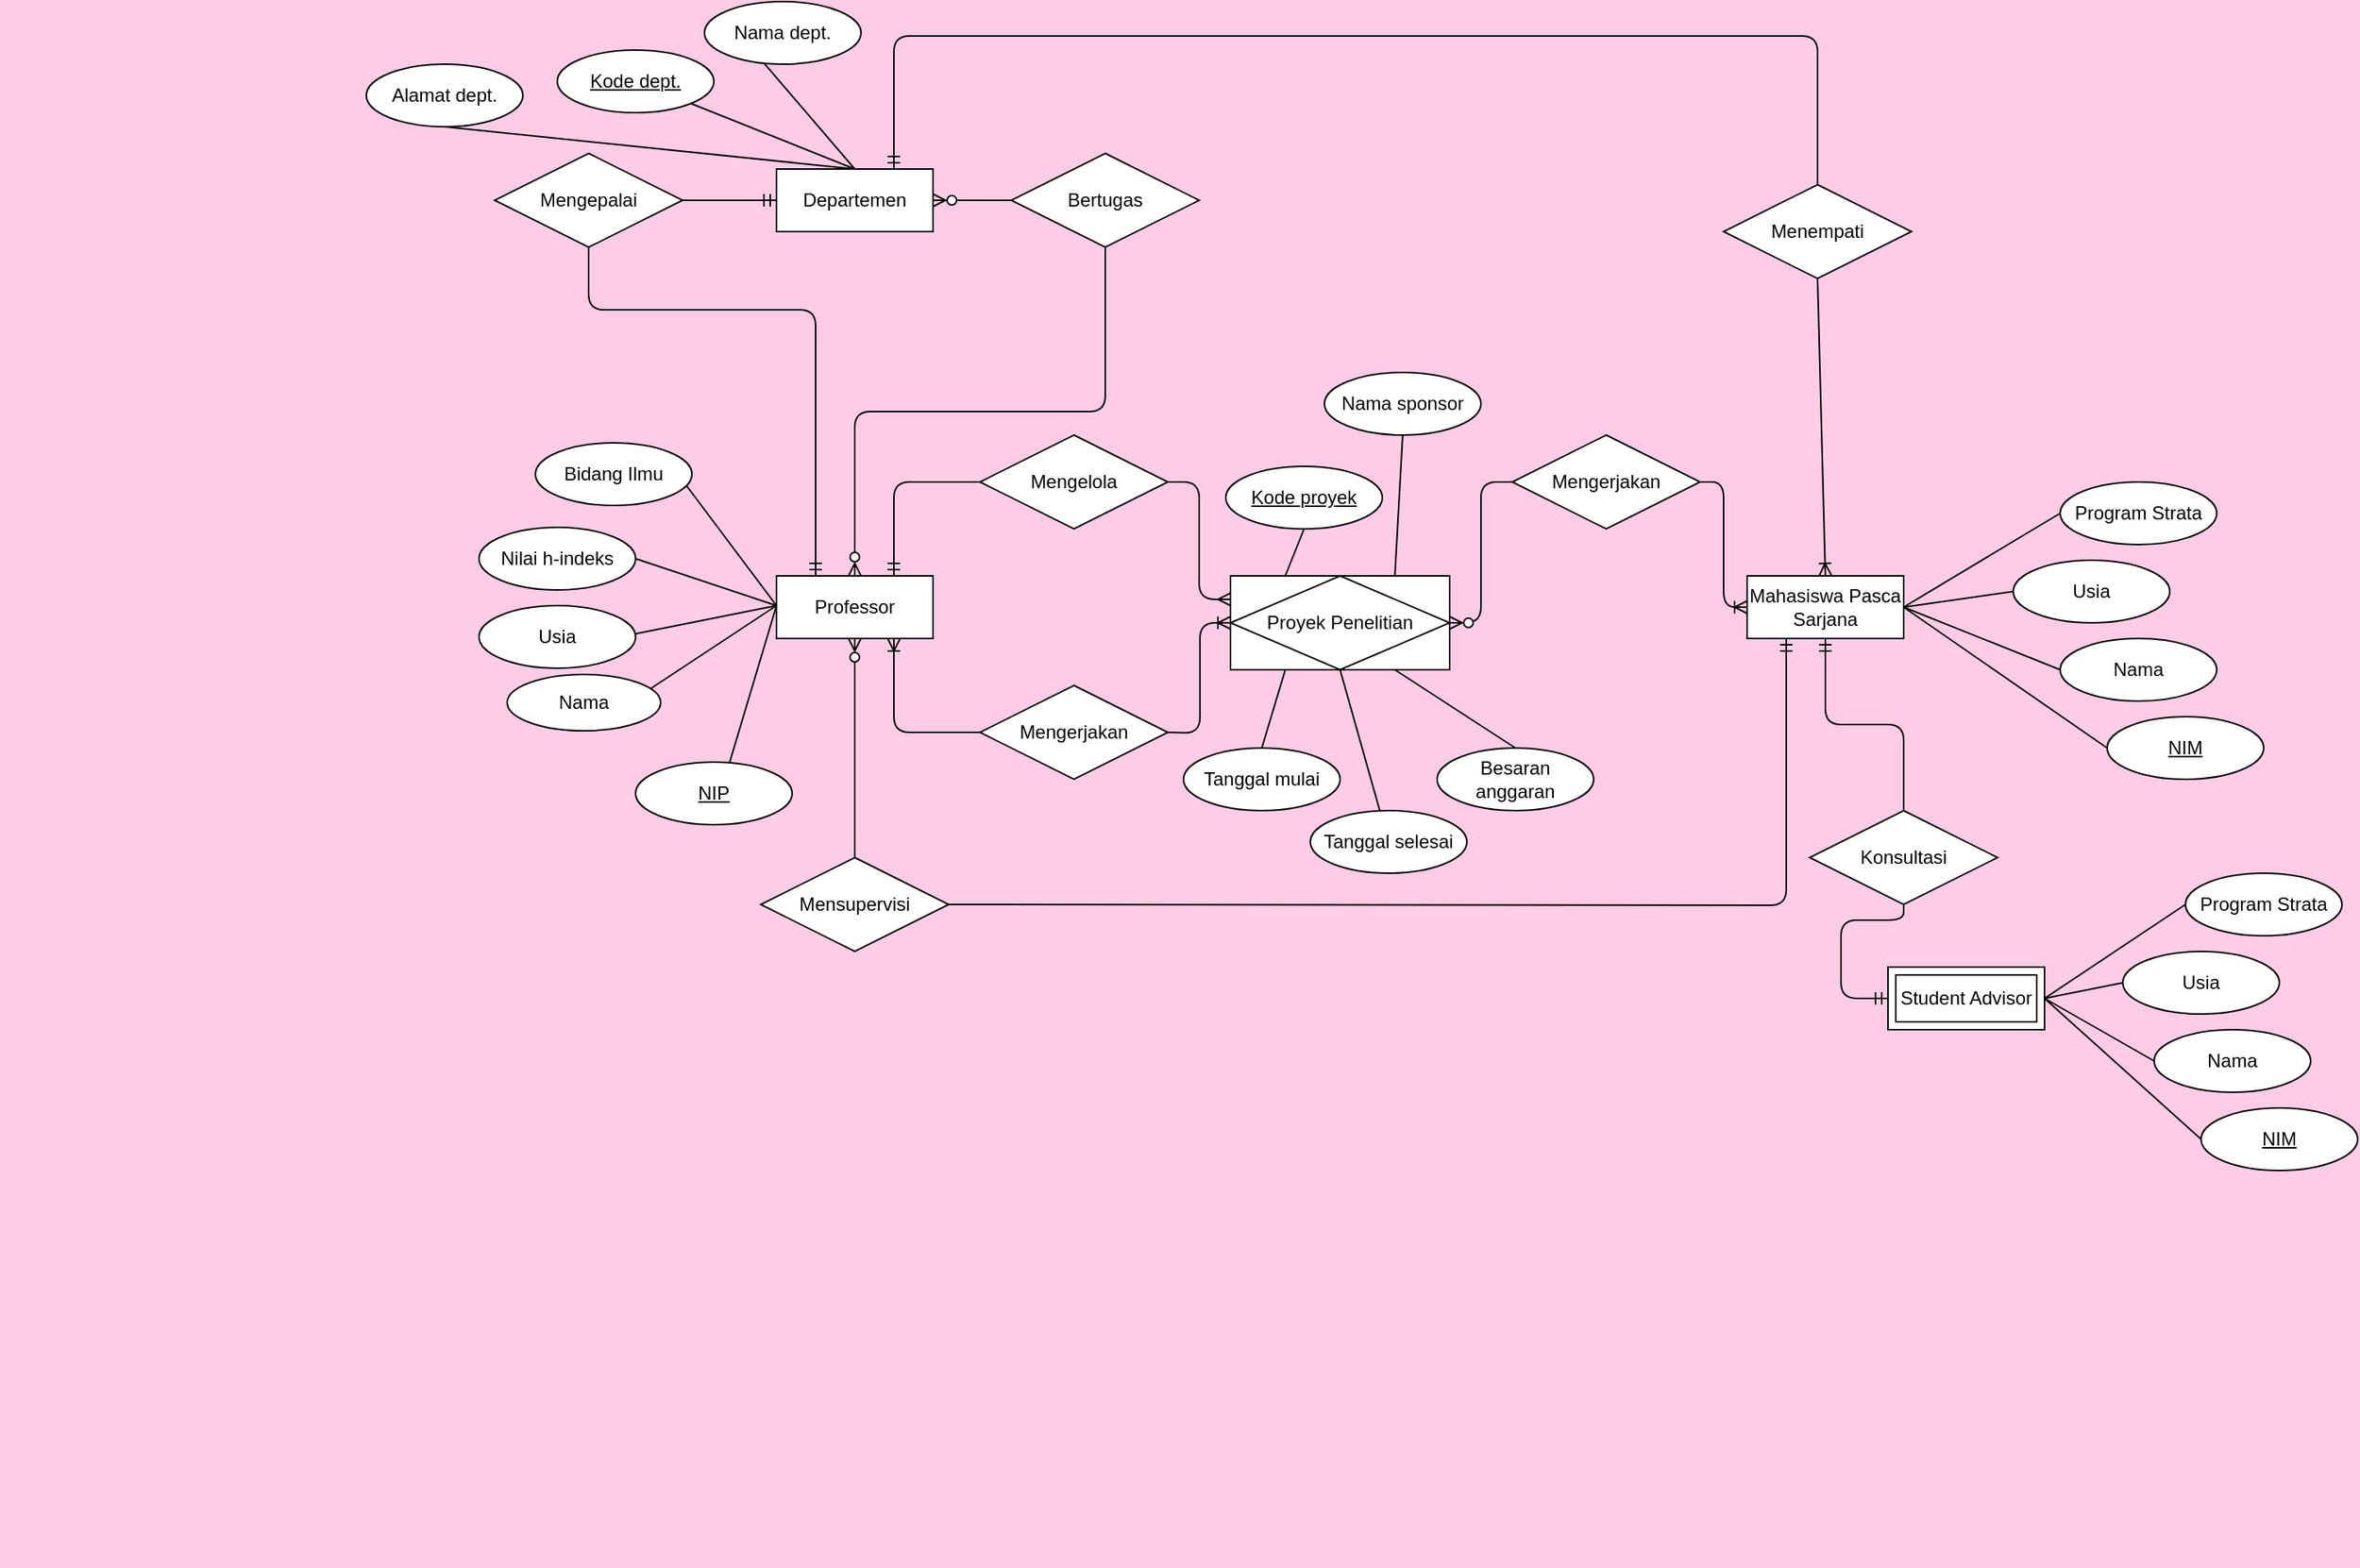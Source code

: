<mxfile version="15.1.2" type="github">
  <diagram id="R2lEEEUBdFMjLlhIrx00" name="Page-1">
    <mxGraphModel dx="2442" dy="988" grid="1" gridSize="9" guides="1" tooltips="1" connect="1" arrows="1" fold="1" page="1" pageScale="1" pageWidth="850" pageHeight="1100" background="#FFCCE6" math="0" shadow="0" extFonts="Permanent Marker^https://fonts.googleapis.com/css?family=Permanent+Marker">
      <root>
        <mxCell id="0" />
        <mxCell id="1" parent="0" />
        <mxCell id="xYOfm9LZj6aqJ2G_BP8a-65" value="" style="group" parent="1" vertex="1" connectable="0">
          <mxGeometry x="-666" y="36" width="1506" height="987" as="geometry" />
        </mxCell>
        <mxCell id="OCGTsP4tq0BnDlaB6URt-13" value="Mahasiswa Pasca Sarjana" style="whiteSpace=wrap;html=1;align=center;" parent="xYOfm9LZj6aqJ2G_BP8a-65" vertex="1">
          <mxGeometry x="1116" y="354" width="100" height="40" as="geometry" />
        </mxCell>
        <mxCell id="OCGTsP4tq0BnDlaB6URt-15" value="Program Strata" style="ellipse;whiteSpace=wrap;html=1;align=center;" parent="xYOfm9LZj6aqJ2G_BP8a-65" vertex="1">
          <mxGeometry x="1316" y="294" width="100" height="40" as="geometry" />
        </mxCell>
        <mxCell id="OCGTsP4tq0BnDlaB6URt-16" value="Usia" style="ellipse;whiteSpace=wrap;html=1;align=center;" parent="xYOfm9LZj6aqJ2G_BP8a-65" vertex="1">
          <mxGeometry x="1286" y="344" width="100" height="40" as="geometry" />
        </mxCell>
        <mxCell id="OCGTsP4tq0BnDlaB6URt-17" value="Nama" style="ellipse;whiteSpace=wrap;html=1;align=center;" parent="xYOfm9LZj6aqJ2G_BP8a-65" vertex="1">
          <mxGeometry x="1316" y="394" width="100" height="40" as="geometry" />
        </mxCell>
        <mxCell id="OCGTsP4tq0BnDlaB6URt-32" value="NIM" style="ellipse;whiteSpace=wrap;html=1;align=center;fontStyle=4;" parent="xYOfm9LZj6aqJ2G_BP8a-65" vertex="1">
          <mxGeometry x="1346" y="444" width="100" height="40" as="geometry" />
        </mxCell>
        <mxCell id="OCGTsP4tq0BnDlaB6URt-33" value="" style="endArrow=none;html=1;exitX=1;exitY=0.5;exitDx=0;exitDy=0;entryX=0;entryY=0.5;entryDx=0;entryDy=0;" parent="xYOfm9LZj6aqJ2G_BP8a-65" source="OCGTsP4tq0BnDlaB6URt-13" target="OCGTsP4tq0BnDlaB6URt-15" edge="1">
          <mxGeometry width="50" height="50" relative="1" as="geometry">
            <mxPoint x="1246" y="464" as="sourcePoint" />
            <mxPoint x="1296" y="414" as="targetPoint" />
          </mxGeometry>
        </mxCell>
        <mxCell id="OCGTsP4tq0BnDlaB6URt-34" value="" style="endArrow=none;html=1;entryX=0;entryY=0.5;entryDx=0;entryDy=0;exitX=1;exitY=0.5;exitDx=0;exitDy=0;" parent="xYOfm9LZj6aqJ2G_BP8a-65" source="OCGTsP4tq0BnDlaB6URt-13" target="OCGTsP4tq0BnDlaB6URt-16" edge="1">
          <mxGeometry width="50" height="50" relative="1" as="geometry">
            <mxPoint x="1246" y="464" as="sourcePoint" />
            <mxPoint x="1296" y="414" as="targetPoint" />
          </mxGeometry>
        </mxCell>
        <mxCell id="OCGTsP4tq0BnDlaB6URt-35" value="" style="endArrow=none;html=1;entryX=0;entryY=0.5;entryDx=0;entryDy=0;exitX=1;exitY=0.5;exitDx=0;exitDy=0;" parent="xYOfm9LZj6aqJ2G_BP8a-65" source="OCGTsP4tq0BnDlaB6URt-13" target="OCGTsP4tq0BnDlaB6URt-17" edge="1">
          <mxGeometry width="50" height="50" relative="1" as="geometry">
            <mxPoint x="1246" y="464" as="sourcePoint" />
            <mxPoint x="1296" y="414" as="targetPoint" />
          </mxGeometry>
        </mxCell>
        <mxCell id="OCGTsP4tq0BnDlaB6URt-36" value="" style="endArrow=none;html=1;entryX=0;entryY=0.5;entryDx=0;entryDy=0;exitX=1;exitY=0.5;exitDx=0;exitDy=0;" parent="xYOfm9LZj6aqJ2G_BP8a-65" source="OCGTsP4tq0BnDlaB6URt-13" target="OCGTsP4tq0BnDlaB6URt-32" edge="1">
          <mxGeometry width="50" height="50" relative="1" as="geometry">
            <mxPoint x="1226" y="454" as="sourcePoint" />
            <mxPoint x="1296" y="414" as="targetPoint" />
          </mxGeometry>
        </mxCell>
        <mxCell id="OCGTsP4tq0BnDlaB6URt-37" value="Proyek Penelitian" style="shape=associativeEntity;whiteSpace=wrap;html=1;align=center;" parent="xYOfm9LZj6aqJ2G_BP8a-65" vertex="1">
          <mxGeometry x="786" y="354" width="140" height="60" as="geometry" />
        </mxCell>
        <mxCell id="OCGTsP4tq0BnDlaB6URt-39" value="Departemen" style="whiteSpace=wrap;html=1;align=center;" parent="xYOfm9LZj6aqJ2G_BP8a-65" vertex="1">
          <mxGeometry x="496" y="94" width="100" height="40" as="geometry" />
        </mxCell>
        <mxCell id="OCGTsP4tq0BnDlaB6URt-40" value="Program Strata" style="ellipse;whiteSpace=wrap;html=1;align=center;" parent="xYOfm9LZj6aqJ2G_BP8a-65" vertex="1">
          <mxGeometry x="1396" y="544" width="100" height="40" as="geometry" />
        </mxCell>
        <mxCell id="OCGTsP4tq0BnDlaB6URt-41" value="Usia" style="ellipse;whiteSpace=wrap;html=1;align=center;" parent="xYOfm9LZj6aqJ2G_BP8a-65" vertex="1">
          <mxGeometry x="1356" y="594" width="100" height="40" as="geometry" />
        </mxCell>
        <mxCell id="OCGTsP4tq0BnDlaB6URt-42" value="Nama" style="ellipse;whiteSpace=wrap;html=1;align=center;" parent="xYOfm9LZj6aqJ2G_BP8a-65" vertex="1">
          <mxGeometry x="1376" y="644" width="100" height="40" as="geometry" />
        </mxCell>
        <mxCell id="OCGTsP4tq0BnDlaB6URt-43" value="NIM" style="ellipse;whiteSpace=wrap;html=1;align=center;fontStyle=4;" parent="xYOfm9LZj6aqJ2G_BP8a-65" vertex="1">
          <mxGeometry x="1406" y="694" width="100" height="40" as="geometry" />
        </mxCell>
        <mxCell id="OCGTsP4tq0BnDlaB6URt-45" value="" style="endArrow=none;html=1;exitX=1;exitY=0.5;exitDx=0;exitDy=0;entryX=0;entryY=0.5;entryDx=0;entryDy=0;" parent="xYOfm9LZj6aqJ2G_BP8a-65" target="OCGTsP4tq0BnDlaB6URt-40" edge="1">
          <mxGeometry width="50" height="50" relative="1" as="geometry">
            <mxPoint x="1306" y="624" as="sourcePoint" />
            <mxPoint x="1406" y="554" as="targetPoint" />
          </mxGeometry>
        </mxCell>
        <mxCell id="OCGTsP4tq0BnDlaB6URt-46" value="" style="endArrow=none;html=1;entryX=0;entryY=0.5;entryDx=0;entryDy=0;exitX=1;exitY=0.5;exitDx=0;exitDy=0;" parent="xYOfm9LZj6aqJ2G_BP8a-65" target="OCGTsP4tq0BnDlaB6URt-41" edge="1">
          <mxGeometry width="50" height="50" relative="1" as="geometry">
            <mxPoint x="1306" y="624" as="sourcePoint" />
            <mxPoint x="1371.0" y="604" as="targetPoint" />
          </mxGeometry>
        </mxCell>
        <mxCell id="OCGTsP4tq0BnDlaB6URt-47" value="" style="endArrow=none;html=1;entryX=0;entryY=0.5;entryDx=0;entryDy=0;exitX=1;exitY=0.5;exitDx=0;exitDy=0;" parent="xYOfm9LZj6aqJ2G_BP8a-65" target="OCGTsP4tq0BnDlaB6URt-42" edge="1">
          <mxGeometry width="50" height="50" relative="1" as="geometry">
            <mxPoint x="1306" y="624" as="sourcePoint" />
            <mxPoint x="1406" y="664" as="targetPoint" />
          </mxGeometry>
        </mxCell>
        <mxCell id="OCGTsP4tq0BnDlaB6URt-48" value="" style="endArrow=none;html=1;entryX=0;entryY=0.5;entryDx=0;entryDy=0;exitX=1;exitY=0.5;exitDx=0;exitDy=0;" parent="xYOfm9LZj6aqJ2G_BP8a-65" target="OCGTsP4tq0BnDlaB6URt-43" edge="1">
          <mxGeometry width="50" height="50" relative="1" as="geometry">
            <mxPoint x="1306.0" y="624" as="sourcePoint" />
            <mxPoint x="1436" y="714.0" as="targetPoint" />
          </mxGeometry>
        </mxCell>
        <mxCell id="OCGTsP4tq0BnDlaB6URt-50" value="Student Advisor" style="shape=ext;margin=3;double=1;whiteSpace=wrap;html=1;align=center;" parent="xYOfm9LZj6aqJ2G_BP8a-65" vertex="1">
          <mxGeometry x="1206" y="604" width="100" height="40" as="geometry" />
        </mxCell>
        <mxCell id="OCGTsP4tq0BnDlaB6URt-67" value="" style="group;fontStyle=0" parent="xYOfm9LZj6aqJ2G_BP8a-65" vertex="1" connectable="0">
          <mxGeometry x="296" y="273" width="300" height="240" as="geometry" />
        </mxCell>
        <mxCell id="OCGTsP4tq0BnDlaB6URt-73" value="NIP" style="ellipse;whiteSpace=wrap;html=1;align=center;fontStyle=4;" parent="OCGTsP4tq0BnDlaB6URt-67" vertex="1">
          <mxGeometry x="110" y="200" width="100" height="40" as="geometry" />
        </mxCell>
        <mxCell id="OCGTsP4tq0BnDlaB6URt-74" value="" style="endArrow=none;html=1;exitX=0.599;exitY=0.019;exitDx=0;exitDy=0;exitPerimeter=0;fontStyle=4;entryX=0;entryY=0.5;entryDx=0;entryDy=0;" parent="OCGTsP4tq0BnDlaB6URt-67" source="OCGTsP4tq0BnDlaB6URt-73" edge="1">
          <mxGeometry width="50" height="50" relative="1" as="geometry">
            <mxPoint x="150" y="160" as="sourcePoint" />
            <mxPoint x="200" y="100" as="targetPoint" />
          </mxGeometry>
        </mxCell>
        <mxCell id="OCGTsP4tq0BnDlaB6URt-75" value="" style="endArrow=none;html=1;exitX=1;exitY=0;exitDx=0;exitDy=0;fontStyle=4" parent="OCGTsP4tq0BnDlaB6URt-67" edge="1">
          <mxGeometry width="50" height="50" relative="1" as="geometry">
            <mxPoint x="115.355" y="155.858" as="sourcePoint" />
            <mxPoint x="200" y="100" as="targetPoint" />
          </mxGeometry>
        </mxCell>
        <mxCell id="OCGTsP4tq0BnDlaB6URt-76" value="" style="endArrow=none;html=1;entryX=0;entryY=0.5;entryDx=0;entryDy=0;exitX=1;exitY=0.5;exitDx=0;exitDy=0;fontStyle=4" parent="OCGTsP4tq0BnDlaB6URt-67" edge="1">
          <mxGeometry width="50" height="50" relative="1" as="geometry">
            <mxPoint x="100.0" y="120" as="sourcePoint" />
            <mxPoint x="200" y="100" as="targetPoint" />
          </mxGeometry>
        </mxCell>
        <mxCell id="OCGTsP4tq0BnDlaB6URt-77" value="" style="endArrow=none;html=1;exitX=1;exitY=0.5;exitDx=0;exitDy=0;entryX=0;entryY=0.5;entryDx=0;entryDy=0;fontStyle=4" parent="OCGTsP4tq0BnDlaB6URt-67" edge="1">
          <mxGeometry width="50" height="50" relative="1" as="geometry">
            <mxPoint x="110.0" y="70" as="sourcePoint" />
            <mxPoint x="200" y="100" as="targetPoint" />
          </mxGeometry>
        </mxCell>
        <mxCell id="OCGTsP4tq0BnDlaB6URt-78" value="" style="endArrow=none;html=1;entryX=0;entryY=0.5;entryDx=0;entryDy=0;exitX=1;exitY=0.5;exitDx=0;exitDy=0;fontStyle=4" parent="OCGTsP4tq0BnDlaB6URt-67" edge="1">
          <mxGeometry width="50" height="50" relative="1" as="geometry">
            <mxPoint x="140" y="20" as="sourcePoint" />
            <mxPoint x="200" y="100" as="targetPoint" />
          </mxGeometry>
        </mxCell>
        <mxCell id="xYOfm9LZj6aqJ2G_BP8a-4" value="Nama" style="ellipse;whiteSpace=wrap;html=1;align=center;" parent="OCGTsP4tq0BnDlaB6URt-67" vertex="1">
          <mxGeometry x="28" y="144" width="98" height="36" as="geometry" />
        </mxCell>
        <mxCell id="xYOfm9LZj6aqJ2G_BP8a-5" value="Usia" style="ellipse;whiteSpace=wrap;html=1;align=center;" parent="OCGTsP4tq0BnDlaB6URt-67" vertex="1">
          <mxGeometry x="10" y="100" width="100" height="40" as="geometry" />
        </mxCell>
        <mxCell id="xYOfm9LZj6aqJ2G_BP8a-6" value="Nilai h-indeks" style="ellipse;whiteSpace=wrap;html=1;align=center;" parent="OCGTsP4tq0BnDlaB6URt-67" vertex="1">
          <mxGeometry x="10" y="50" width="100" height="40" as="geometry" />
        </mxCell>
        <mxCell id="xYOfm9LZj6aqJ2G_BP8a-7" value="Bidang Ilmu" style="ellipse;whiteSpace=wrap;html=1;align=center;" parent="OCGTsP4tq0BnDlaB6URt-67" vertex="1">
          <mxGeometry x="46" y="-4" width="100" height="40" as="geometry" />
        </mxCell>
        <mxCell id="xYOfm9LZj6aqJ2G_BP8a-26" value="Professor" style="whiteSpace=wrap;html=1;align=center;" parent="OCGTsP4tq0BnDlaB6URt-67" vertex="1">
          <mxGeometry x="200" y="81" width="100" height="40" as="geometry" />
        </mxCell>
        <mxCell id="OCGTsP4tq0BnDlaB6URt-82" value="Mengelola" style="shape=rhombus;perimeter=rhombusPerimeter;whiteSpace=wrap;html=1;align=center;" parent="xYOfm9LZj6aqJ2G_BP8a-65" vertex="1">
          <mxGeometry x="626" y="264" width="120" height="60" as="geometry" />
        </mxCell>
        <mxCell id="OCGTsP4tq0BnDlaB6URt-83" value="Mengerjakan" style="shape=rhombus;perimeter=rhombusPerimeter;whiteSpace=wrap;html=1;align=center;" parent="xYOfm9LZj6aqJ2G_BP8a-65" vertex="1">
          <mxGeometry x="626" y="424" width="120" height="60" as="geometry" />
        </mxCell>
        <mxCell id="OCGTsP4tq0BnDlaB6URt-84" value="Mengerjakan&lt;span style=&quot;color: rgba(0 , 0 , 0 , 0) ; font-family: monospace ; font-size: 0px&quot;&gt;%3CmxGraphModel%3E%3Croot%3E%3CmxCell%20id%3D%220%22%2F%3E%3CmxCell%20id%3D%221%22%20parent%3D%220%22%2F%3E%3CmxCell%20id%3D%222%22%20value%3D%22Relationship%22%20style%3D%22shape%3Drhombus%3Bperimeter%3DrhombusPerimeter%3BwhiteSpace%3Dwrap%3Bhtml%3D1%3Balign%3Dcenter%3B%22%20vertex%3D%221%22%20parent%3D%221%22%3E%3CmxGeometry%20x%3D%22-50%22%20y%3D%22300%22%20width%3D%22120%22%20height%3D%2260%22%20as%3D%22geometry%22%2F%3E%3C%2FmxCell%3E%3C%2Froot%3E%3C%2FmxGraphModel%3E&lt;/span&gt;" style="shape=rhombus;perimeter=rhombusPerimeter;whiteSpace=wrap;html=1;align=center;" parent="xYOfm9LZj6aqJ2G_BP8a-65" vertex="1">
          <mxGeometry x="966" y="264" width="120" height="60" as="geometry" />
        </mxCell>
        <mxCell id="OCGTsP4tq0BnDlaB6URt-86" value="Mensupervisi" style="shape=rhombus;perimeter=rhombusPerimeter;whiteSpace=wrap;html=1;align=center;" parent="xYOfm9LZj6aqJ2G_BP8a-65" vertex="1">
          <mxGeometry x="486" y="534" width="120" height="60" as="geometry" />
        </mxCell>
        <mxCell id="OCGTsP4tq0BnDlaB6URt-87" value="" style="edgeStyle=orthogonalEdgeStyle;fontSize=12;html=1;endArrow=ERmandOne;entryX=0.75;entryY=0;entryDx=0;entryDy=0;exitX=0;exitY=0.5;exitDx=0;exitDy=0;" parent="xYOfm9LZj6aqJ2G_BP8a-65" source="OCGTsP4tq0BnDlaB6URt-82" target="xYOfm9LZj6aqJ2G_BP8a-26" edge="1">
          <mxGeometry width="100" height="100" relative="1" as="geometry">
            <mxPoint x="526" y="334" as="sourcePoint" />
            <mxPoint x="596" y="364" as="targetPoint" />
          </mxGeometry>
        </mxCell>
        <mxCell id="OCGTsP4tq0BnDlaB6URt-89" value="" style="edgeStyle=orthogonalEdgeStyle;fontSize=12;html=1;endArrow=ERmany;exitX=1;exitY=0.5;exitDx=0;exitDy=0;entryX=0;entryY=0.25;entryDx=0;entryDy=0;" parent="xYOfm9LZj6aqJ2G_BP8a-65" source="OCGTsP4tq0BnDlaB6URt-82" target="OCGTsP4tq0BnDlaB6URt-37" edge="1">
          <mxGeometry width="100" height="100" relative="1" as="geometry">
            <mxPoint x="916" y="514" as="sourcePoint" />
            <mxPoint x="1016" y="414" as="targetPoint" />
          </mxGeometry>
        </mxCell>
        <mxCell id="OCGTsP4tq0BnDlaB6URt-90" value="" style="edgeStyle=orthogonalEdgeStyle;fontSize=12;html=1;endArrow=ERoneToMany;exitX=0;exitY=0.5;exitDx=0;exitDy=0;entryX=0.75;entryY=1;entryDx=0;entryDy=0;" parent="xYOfm9LZj6aqJ2G_BP8a-65" source="OCGTsP4tq0BnDlaB6URt-83" target="xYOfm9LZj6aqJ2G_BP8a-26" edge="1">
          <mxGeometry width="100" height="100" relative="1" as="geometry">
            <mxPoint x="916" y="514" as="sourcePoint" />
            <mxPoint x="596" y="384" as="targetPoint" />
          </mxGeometry>
        </mxCell>
        <mxCell id="OCGTsP4tq0BnDlaB6URt-91" value="" style="edgeStyle=orthogonalEdgeStyle;fontSize=12;html=1;endArrow=ERoneToMany;entryX=0;entryY=0.5;entryDx=0;entryDy=0;" parent="xYOfm9LZj6aqJ2G_BP8a-65" target="OCGTsP4tq0BnDlaB6URt-37" edge="1">
          <mxGeometry width="100" height="100" relative="1" as="geometry">
            <mxPoint x="746" y="454" as="sourcePoint" />
            <mxPoint x="716" y="384" as="targetPoint" />
          </mxGeometry>
        </mxCell>
        <mxCell id="OCGTsP4tq0BnDlaB6URt-92" value="" style="edgeStyle=orthogonalEdgeStyle;fontSize=12;html=1;endArrow=ERoneToMany;exitX=1;exitY=0.5;exitDx=0;exitDy=0;entryX=0;entryY=0.5;entryDx=0;entryDy=0;" parent="xYOfm9LZj6aqJ2G_BP8a-65" source="OCGTsP4tq0BnDlaB6URt-84" target="OCGTsP4tq0BnDlaB6URt-13" edge="1">
          <mxGeometry width="100" height="100" relative="1" as="geometry">
            <mxPoint x="1016" y="444" as="sourcePoint" />
            <mxPoint x="996" y="374" as="targetPoint" />
          </mxGeometry>
        </mxCell>
        <mxCell id="OCGTsP4tq0BnDlaB6URt-93" value="" style="edgeStyle=orthogonalEdgeStyle;fontSize=12;html=1;endArrow=ERzeroToMany;endFill=1;entryX=1;entryY=0.5;entryDx=0;entryDy=0;exitX=0;exitY=0.5;exitDx=0;exitDy=0;" parent="xYOfm9LZj6aqJ2G_BP8a-65" source="OCGTsP4tq0BnDlaB6URt-84" target="OCGTsP4tq0BnDlaB6URt-37" edge="1">
          <mxGeometry width="100" height="100" relative="1" as="geometry">
            <mxPoint x="916" y="514" as="sourcePoint" />
            <mxPoint x="1016" y="414" as="targetPoint" />
          </mxGeometry>
        </mxCell>
        <mxCell id="OCGTsP4tq0BnDlaB6URt-94" value="" style="fontSize=12;html=1;endArrow=ERzeroToMany;endFill=1;exitX=0.5;exitY=0;exitDx=0;exitDy=0;entryX=0.5;entryY=1;entryDx=0;entryDy=0;" parent="xYOfm9LZj6aqJ2G_BP8a-65" source="OCGTsP4tq0BnDlaB6URt-86" edge="1">
          <mxGeometry width="100" height="100" relative="1" as="geometry">
            <mxPoint x="766" y="474" as="sourcePoint" />
            <mxPoint x="546" y="394" as="targetPoint" />
          </mxGeometry>
        </mxCell>
        <mxCell id="OCGTsP4tq0BnDlaB6URt-95" value="" style="edgeStyle=orthogonalEdgeStyle;fontSize=12;html=1;endArrow=ERmandOne;exitX=0;exitY=0.5;exitDx=0;exitDy=0;entryX=0.25;entryY=1;entryDx=0;entryDy=0;" parent="xYOfm9LZj6aqJ2G_BP8a-65" target="OCGTsP4tq0BnDlaB6URt-13" edge="1">
          <mxGeometry width="100" height="100" relative="1" as="geometry">
            <mxPoint x="606" y="564" as="sourcePoint" />
            <mxPoint x="1196" y="524" as="targetPoint" />
          </mxGeometry>
        </mxCell>
        <mxCell id="OCGTsP4tq0BnDlaB6URt-97" value="Mengepalai" style="shape=rhombus;perimeter=rhombusPerimeter;whiteSpace=wrap;html=1;align=center;" parent="xYOfm9LZj6aqJ2G_BP8a-65" vertex="1">
          <mxGeometry x="316" y="84" width="120" height="60" as="geometry" />
        </mxCell>
        <mxCell id="OCGTsP4tq0BnDlaB6URt-98" value="Bertugas" style="shape=rhombus;perimeter=rhombusPerimeter;whiteSpace=wrap;html=1;align=center;" parent="xYOfm9LZj6aqJ2G_BP8a-65" vertex="1">
          <mxGeometry x="646" y="84" width="120" height="60" as="geometry" />
        </mxCell>
        <mxCell id="OCGTsP4tq0BnDlaB6URt-99" value="" style="fontSize=12;html=1;endArrow=ERmandOne;exitX=1;exitY=0.5;exitDx=0;exitDy=0;" parent="xYOfm9LZj6aqJ2G_BP8a-65" source="OCGTsP4tq0BnDlaB6URt-97" edge="1">
          <mxGeometry width="100" height="100" relative="1" as="geometry">
            <mxPoint x="396" y="214" as="sourcePoint" />
            <mxPoint x="496" y="114" as="targetPoint" />
          </mxGeometry>
        </mxCell>
        <mxCell id="OCGTsP4tq0BnDlaB6URt-101" value="" style="edgeStyle=orthogonalEdgeStyle;fontSize=12;html=1;endArrow=ERmandOne;entryX=0.25;entryY=0;entryDx=0;entryDy=0;exitX=0.5;exitY=1;exitDx=0;exitDy=0;" parent="xYOfm9LZj6aqJ2G_BP8a-65" source="OCGTsP4tq0BnDlaB6URt-97" target="xYOfm9LZj6aqJ2G_BP8a-26" edge="1">
          <mxGeometry width="100" height="100" relative="1" as="geometry">
            <mxPoint x="356" y="164" as="sourcePoint" />
            <mxPoint x="521" y="354" as="targetPoint" />
            <Array as="points">
              <mxPoint x="376" y="184" />
              <mxPoint x="521" y="184" />
            </Array>
          </mxGeometry>
        </mxCell>
        <mxCell id="OCGTsP4tq0BnDlaB6URt-106" value="" style="fontSize=12;html=1;endArrow=ERmandOne;edgeStyle=orthogonalEdgeStyle;entryX=0;entryY=0.5;entryDx=0;entryDy=0;entryPerimeter=0;exitX=0.5;exitY=1;exitDx=0;exitDy=0;" parent="xYOfm9LZj6aqJ2G_BP8a-65" source="OCGTsP4tq0BnDlaB6URt-107" target="OCGTsP4tq0BnDlaB6URt-50" edge="1">
          <mxGeometry width="100" height="100" relative="1" as="geometry">
            <mxPoint x="1166" y="494" as="sourcePoint" />
            <mxPoint x="1196" y="624" as="targetPoint" />
            <Array as="points">
              <mxPoint x="1216" y="574" />
              <mxPoint x="1176" y="574" />
              <mxPoint x="1176" y="624" />
            </Array>
          </mxGeometry>
        </mxCell>
        <mxCell id="OCGTsP4tq0BnDlaB6URt-107" value="Konsultasi" style="shape=rhombus;perimeter=rhombusPerimeter;whiteSpace=wrap;html=1;align=center;" parent="xYOfm9LZj6aqJ2G_BP8a-65" vertex="1">
          <mxGeometry x="1156" y="504" width="120" height="60" as="geometry" />
        </mxCell>
        <mxCell id="OCGTsP4tq0BnDlaB6URt-108" value="" style="fontSize=12;html=1;endArrow=ERmandOne;edgeStyle=orthogonalEdgeStyle;entryX=0.5;entryY=1;entryDx=0;entryDy=0;exitX=0.5;exitY=0;exitDx=0;exitDy=0;" parent="xYOfm9LZj6aqJ2G_BP8a-65" source="OCGTsP4tq0BnDlaB6URt-107" target="OCGTsP4tq0BnDlaB6URt-13" edge="1">
          <mxGeometry width="100" height="100" relative="1" as="geometry">
            <mxPoint x="1216" y="494" as="sourcePoint" />
            <mxPoint x="1206" y="454" as="targetPoint" />
          </mxGeometry>
        </mxCell>
        <mxCell id="xYOfm9LZj6aqJ2G_BP8a-1" value="" style="edgeStyle=orthogonalEdgeStyle;fontSize=12;html=1;endArrow=ERzeroToMany;endFill=1;entryX=0.5;entryY=0;entryDx=0;entryDy=0;exitX=0.5;exitY=1;exitDx=0;exitDy=0;" parent="xYOfm9LZj6aqJ2G_BP8a-65" source="OCGTsP4tq0BnDlaB6URt-98" target="xYOfm9LZj6aqJ2G_BP8a-26" edge="1">
          <mxGeometry width="100" height="100" relative="1" as="geometry">
            <mxPoint x="596" y="264" as="sourcePoint" />
            <mxPoint x="556" y="354" as="targetPoint" />
          </mxGeometry>
        </mxCell>
        <mxCell id="xYOfm9LZj6aqJ2G_BP8a-2" value="" style="fontSize=12;html=1;endArrow=ERzeroToMany;endFill=1;exitX=0;exitY=0.5;exitDx=0;exitDy=0;entryX=1;entryY=0.5;entryDx=0;entryDy=0;" parent="xYOfm9LZj6aqJ2G_BP8a-65" source="OCGTsP4tq0BnDlaB6URt-98" target="OCGTsP4tq0BnDlaB6URt-39" edge="1">
          <mxGeometry width="100" height="100" relative="1" as="geometry">
            <mxPoint x="563" y="109.5" as="sourcePoint" />
            <mxPoint x="596" y="118.5" as="targetPoint" />
          </mxGeometry>
        </mxCell>
        <mxCell id="xYOfm9LZj6aqJ2G_BP8a-8" value="Kode dept." style="ellipse;whiteSpace=wrap;html=1;align=center;fontStyle=4;" parent="xYOfm9LZj6aqJ2G_BP8a-65" vertex="1">
          <mxGeometry x="356" y="18" width="100" height="40" as="geometry" />
        </mxCell>
        <mxCell id="xYOfm9LZj6aqJ2G_BP8a-9" value="Kode proyek" style="ellipse;whiteSpace=wrap;html=1;align=center;fontStyle=4;" parent="xYOfm9LZj6aqJ2G_BP8a-65" vertex="1">
          <mxGeometry x="783" y="284" width="100" height="40" as="geometry" />
        </mxCell>
        <mxCell id="xYOfm9LZj6aqJ2G_BP8a-10" value="Nama dept." style="ellipse;whiteSpace=wrap;html=1;align=center;" parent="xYOfm9LZj6aqJ2G_BP8a-65" vertex="1">
          <mxGeometry x="450" y="-13" width="100" height="40" as="geometry" />
        </mxCell>
        <mxCell id="xYOfm9LZj6aqJ2G_BP8a-11" value="Alamat dept." style="ellipse;whiteSpace=wrap;html=1;align=center;" parent="xYOfm9LZj6aqJ2G_BP8a-65" vertex="1">
          <mxGeometry x="234" y="27" width="100" height="40" as="geometry" />
        </mxCell>
        <mxCell id="xYOfm9LZj6aqJ2G_BP8a-12" value="" style="endArrow=none;html=1;exitX=0.5;exitY=0;exitDx=0;exitDy=0;" parent="xYOfm9LZj6aqJ2G_BP8a-65" source="OCGTsP4tq0BnDlaB6URt-39" target="xYOfm9LZj6aqJ2G_BP8a-8" edge="1">
          <mxGeometry width="50" height="50" relative="1" as="geometry">
            <mxPoint x="540" y="94" as="sourcePoint" />
            <mxPoint x="640.0" y="34" as="targetPoint" />
          </mxGeometry>
        </mxCell>
        <mxCell id="xYOfm9LZj6aqJ2G_BP8a-13" value="" style="endArrow=none;html=1;entryX=0.38;entryY=0.983;entryDx=0;entryDy=0;entryPerimeter=0;exitX=0.5;exitY=0;exitDx=0;exitDy=0;" parent="xYOfm9LZj6aqJ2G_BP8a-65" source="OCGTsP4tq0BnDlaB6URt-39" target="xYOfm9LZj6aqJ2G_BP8a-10" edge="1">
          <mxGeometry width="50" height="50" relative="1" as="geometry">
            <mxPoint x="549" y="90" as="sourcePoint" />
            <mxPoint x="555" y="49" as="targetPoint" />
          </mxGeometry>
        </mxCell>
        <mxCell id="xYOfm9LZj6aqJ2G_BP8a-14" value="" style="endArrow=none;html=1;exitX=0.5;exitY=0;exitDx=0;exitDy=0;entryX=0.5;entryY=1;entryDx=0;entryDy=0;" parent="xYOfm9LZj6aqJ2G_BP8a-65" source="OCGTsP4tq0BnDlaB6URt-39" target="xYOfm9LZj6aqJ2G_BP8a-11" edge="1">
          <mxGeometry width="50" height="50" relative="1" as="geometry">
            <mxPoint x="555" y="103" as="sourcePoint" />
            <mxPoint x="693" y="48.32" as="targetPoint" />
          </mxGeometry>
        </mxCell>
        <mxCell id="xYOfm9LZj6aqJ2G_BP8a-16" value="Nama sponsor" style="ellipse;whiteSpace=wrap;html=1;align=center;" parent="xYOfm9LZj6aqJ2G_BP8a-65" vertex="1">
          <mxGeometry x="846" y="224" width="100" height="40" as="geometry" />
        </mxCell>
        <mxCell id="xYOfm9LZj6aqJ2G_BP8a-17" value="Tanggal mulai" style="ellipse;whiteSpace=wrap;html=1;align=center;" parent="xYOfm9LZj6aqJ2G_BP8a-65" vertex="1">
          <mxGeometry x="756" y="464" width="100" height="40" as="geometry" />
        </mxCell>
        <mxCell id="xYOfm9LZj6aqJ2G_BP8a-18" value="Tanggal selesai" style="ellipse;whiteSpace=wrap;html=1;align=center;" parent="xYOfm9LZj6aqJ2G_BP8a-65" vertex="1">
          <mxGeometry x="837" y="504" width="100" height="40" as="geometry" />
        </mxCell>
        <mxCell id="xYOfm9LZj6aqJ2G_BP8a-19" value="Besaran anggaran" style="ellipse;whiteSpace=wrap;html=1;align=center;" parent="xYOfm9LZj6aqJ2G_BP8a-65" vertex="1">
          <mxGeometry x="918" y="464" width="100" height="40" as="geometry" />
        </mxCell>
        <mxCell id="xYOfm9LZj6aqJ2G_BP8a-21" value="" style="endArrow=none;html=1;entryX=0.5;entryY=1;entryDx=0;entryDy=0;exitX=0.25;exitY=0;exitDx=0;exitDy=0;" parent="xYOfm9LZj6aqJ2G_BP8a-65" source="OCGTsP4tq0BnDlaB6URt-37" target="xYOfm9LZj6aqJ2G_BP8a-9" edge="1">
          <mxGeometry width="50" height="50" relative="1" as="geometry">
            <mxPoint x="833" y="360" as="sourcePoint" />
            <mxPoint x="846" y="304" as="targetPoint" />
          </mxGeometry>
        </mxCell>
        <mxCell id="xYOfm9LZj6aqJ2G_BP8a-22" value="" style="endArrow=none;html=1;entryX=0.5;entryY=1;entryDx=0;entryDy=0;exitX=0.75;exitY=0;exitDx=0;exitDy=0;" parent="xYOfm9LZj6aqJ2G_BP8a-65" source="OCGTsP4tq0BnDlaB6URt-37" target="xYOfm9LZj6aqJ2G_BP8a-16" edge="1">
          <mxGeometry width="50" height="50" relative="1" as="geometry">
            <mxPoint x="830.0" y="363" as="sourcePoint" />
            <mxPoint x="842" y="333" as="targetPoint" />
          </mxGeometry>
        </mxCell>
        <mxCell id="xYOfm9LZj6aqJ2G_BP8a-23" value="" style="endArrow=none;html=1;exitX=0.5;exitY=0;exitDx=0;exitDy=0;entryX=0.25;entryY=1;entryDx=0;entryDy=0;" parent="xYOfm9LZj6aqJ2G_BP8a-65" source="xYOfm9LZj6aqJ2G_BP8a-17" target="OCGTsP4tq0BnDlaB6URt-37" edge="1">
          <mxGeometry width="50" height="50" relative="1" as="geometry">
            <mxPoint x="803.5" y="464" as="sourcePoint" />
            <mxPoint x="803" y="416" as="targetPoint" />
          </mxGeometry>
        </mxCell>
        <mxCell id="xYOfm9LZj6aqJ2G_BP8a-24" value="" style="endArrow=none;html=1;entryX=0.5;entryY=1;entryDx=0;entryDy=0;" parent="xYOfm9LZj6aqJ2G_BP8a-65" source="xYOfm9LZj6aqJ2G_BP8a-18" target="OCGTsP4tq0BnDlaB6URt-37" edge="1">
          <mxGeometry width="50" height="50" relative="1" as="geometry">
            <mxPoint x="867.0" y="462.0" as="sourcePoint" />
            <mxPoint x="864" y="414" as="targetPoint" />
          </mxGeometry>
        </mxCell>
        <mxCell id="xYOfm9LZj6aqJ2G_BP8a-25" value="" style="endArrow=none;html=1;entryX=0.75;entryY=1;entryDx=0;entryDy=0;exitX=0.5;exitY=0;exitDx=0;exitDy=0;" parent="xYOfm9LZj6aqJ2G_BP8a-65" source="xYOfm9LZj6aqJ2G_BP8a-19" target="OCGTsP4tq0BnDlaB6URt-37" edge="1">
          <mxGeometry width="50" height="50" relative="1" as="geometry">
            <mxPoint x="890.435" y="513.124" as="sourcePoint" />
            <mxPoint x="865" y="423" as="targetPoint" />
          </mxGeometry>
        </mxCell>
        <mxCell id="V0L9M9U3dFjERfhSBXN8-107" value="Menempati" style="shape=rhombus;perimeter=rhombusPerimeter;whiteSpace=wrap;html=1;align=center;" vertex="1" parent="1">
          <mxGeometry x="435" y="140" width="120" height="60" as="geometry" />
        </mxCell>
        <mxCell id="V0L9M9U3dFjERfhSBXN8-111" value="" style="fontSize=12;html=1;endArrow=ERmandOne;exitX=0.5;exitY=0;exitDx=0;exitDy=0;entryX=0.75;entryY=0;entryDx=0;entryDy=0;edgeStyle=orthogonalEdgeStyle;" edge="1" parent="1" source="V0L9M9U3dFjERfhSBXN8-107" target="OCGTsP4tq0BnDlaB6URt-39">
          <mxGeometry width="100" height="100" relative="1" as="geometry">
            <mxPoint x="640" as="sourcePoint" />
            <mxPoint x="645" y="190" as="targetPoint" />
            <Array as="points">
              <mxPoint x="495" y="45" />
              <mxPoint x="-95" y="45" />
            </Array>
          </mxGeometry>
        </mxCell>
        <mxCell id="V0L9M9U3dFjERfhSBXN8-112" value="" style="fontSize=12;html=1;endArrow=ERoneToMany;exitX=0.5;exitY=1;exitDx=0;exitDy=0;entryX=0.5;entryY=0;entryDx=0;entryDy=0;" edge="1" parent="1" source="V0L9M9U3dFjERfhSBXN8-107" target="OCGTsP4tq0BnDlaB6URt-13">
          <mxGeometry width="100" height="100" relative="1" as="geometry">
            <mxPoint x="429" y="339" as="sourcePoint" />
            <mxPoint x="459" y="419" as="targetPoint" />
          </mxGeometry>
        </mxCell>
      </root>
    </mxGraphModel>
  </diagram>
</mxfile>
